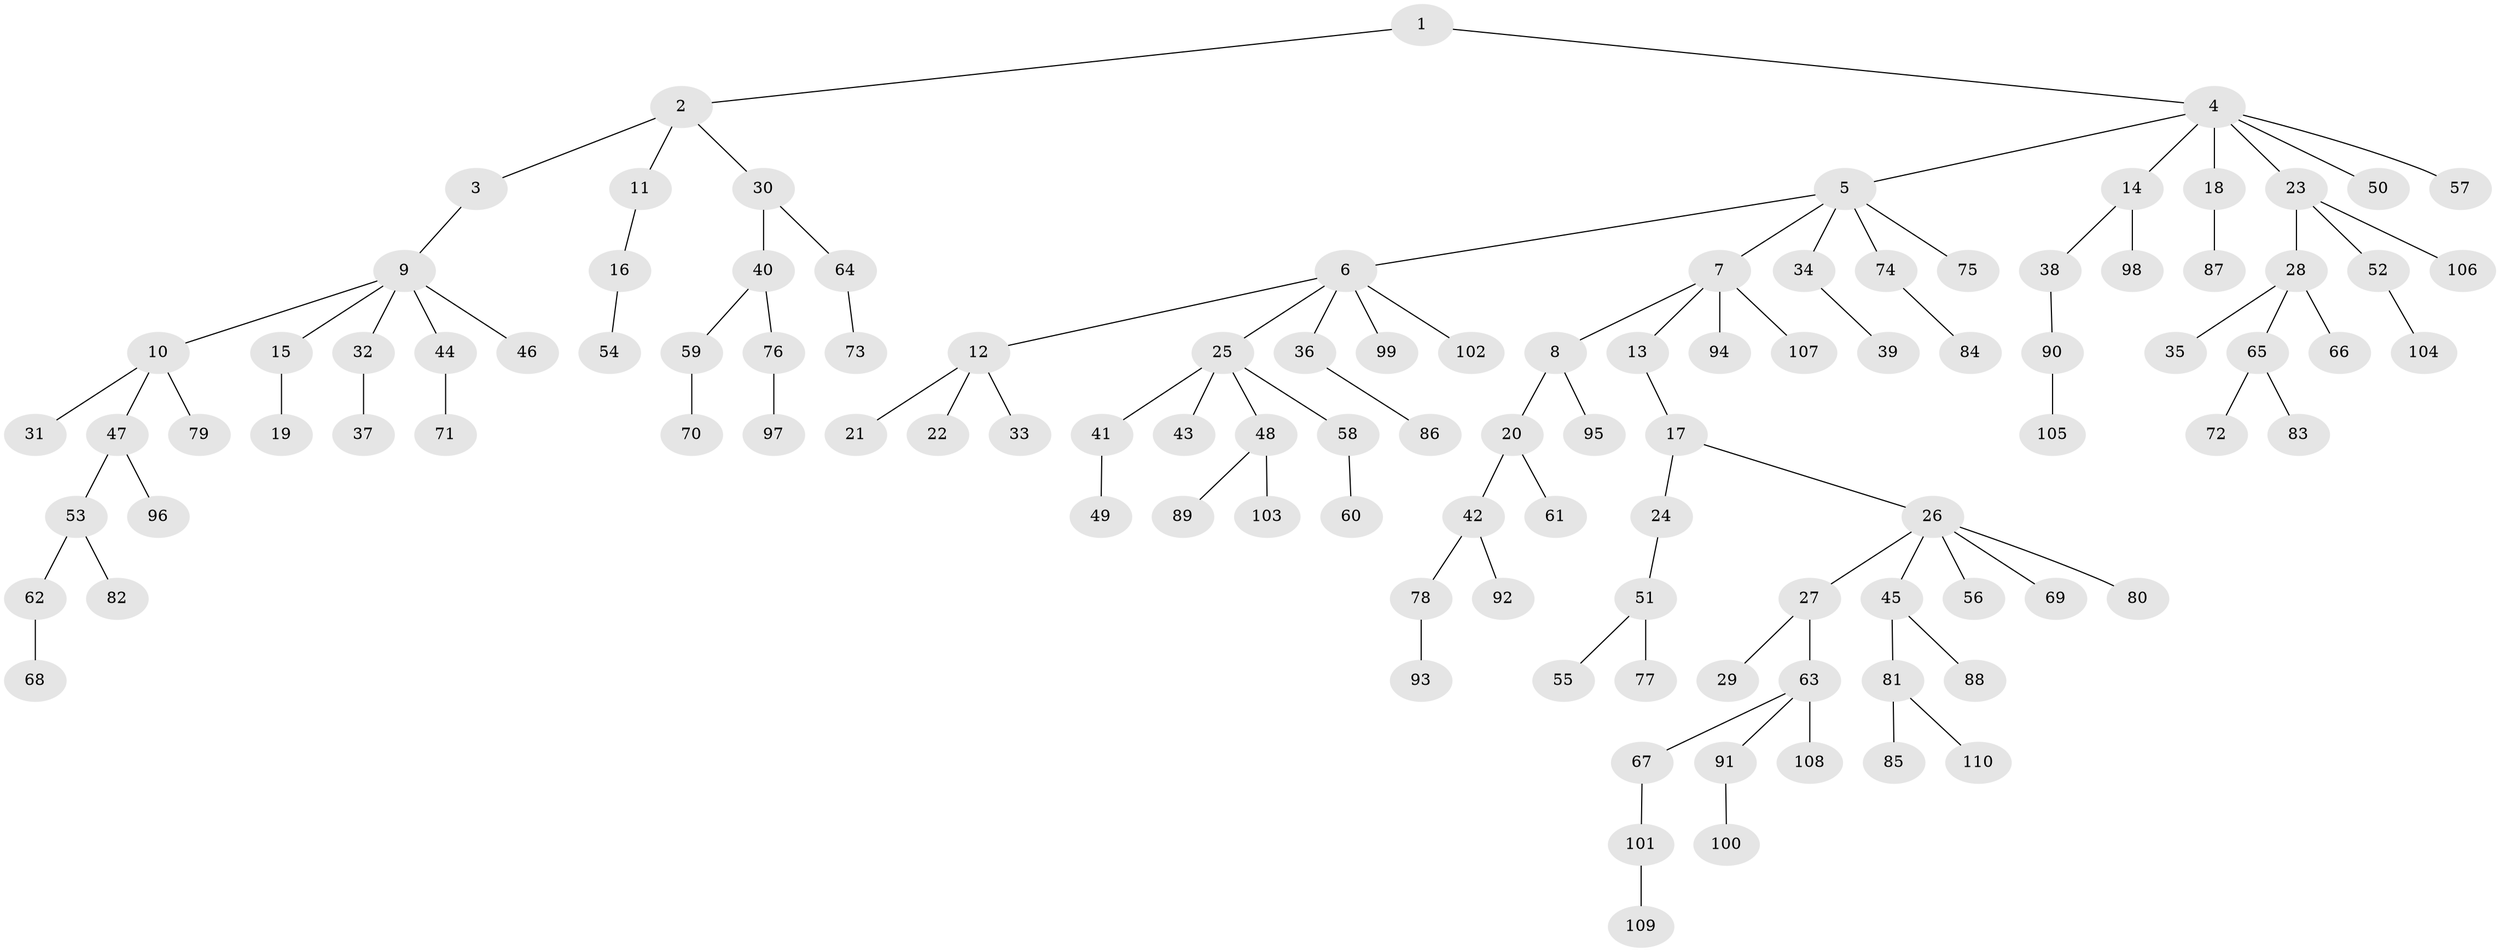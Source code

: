 // Generated by graph-tools (version 1.1) at 2025/02/03/09/25 03:02:17]
// undirected, 110 vertices, 109 edges
graph export_dot {
graph [start="1"]
  node [color=gray90,style=filled];
  1;
  2;
  3;
  4;
  5;
  6;
  7;
  8;
  9;
  10;
  11;
  12;
  13;
  14;
  15;
  16;
  17;
  18;
  19;
  20;
  21;
  22;
  23;
  24;
  25;
  26;
  27;
  28;
  29;
  30;
  31;
  32;
  33;
  34;
  35;
  36;
  37;
  38;
  39;
  40;
  41;
  42;
  43;
  44;
  45;
  46;
  47;
  48;
  49;
  50;
  51;
  52;
  53;
  54;
  55;
  56;
  57;
  58;
  59;
  60;
  61;
  62;
  63;
  64;
  65;
  66;
  67;
  68;
  69;
  70;
  71;
  72;
  73;
  74;
  75;
  76;
  77;
  78;
  79;
  80;
  81;
  82;
  83;
  84;
  85;
  86;
  87;
  88;
  89;
  90;
  91;
  92;
  93;
  94;
  95;
  96;
  97;
  98;
  99;
  100;
  101;
  102;
  103;
  104;
  105;
  106;
  107;
  108;
  109;
  110;
  1 -- 2;
  1 -- 4;
  2 -- 3;
  2 -- 11;
  2 -- 30;
  3 -- 9;
  4 -- 5;
  4 -- 14;
  4 -- 18;
  4 -- 23;
  4 -- 50;
  4 -- 57;
  5 -- 6;
  5 -- 7;
  5 -- 34;
  5 -- 74;
  5 -- 75;
  6 -- 12;
  6 -- 25;
  6 -- 36;
  6 -- 99;
  6 -- 102;
  7 -- 8;
  7 -- 13;
  7 -- 94;
  7 -- 107;
  8 -- 20;
  8 -- 95;
  9 -- 10;
  9 -- 15;
  9 -- 32;
  9 -- 44;
  9 -- 46;
  10 -- 31;
  10 -- 47;
  10 -- 79;
  11 -- 16;
  12 -- 21;
  12 -- 22;
  12 -- 33;
  13 -- 17;
  14 -- 38;
  14 -- 98;
  15 -- 19;
  16 -- 54;
  17 -- 24;
  17 -- 26;
  18 -- 87;
  20 -- 42;
  20 -- 61;
  23 -- 28;
  23 -- 52;
  23 -- 106;
  24 -- 51;
  25 -- 41;
  25 -- 43;
  25 -- 48;
  25 -- 58;
  26 -- 27;
  26 -- 45;
  26 -- 56;
  26 -- 69;
  26 -- 80;
  27 -- 29;
  27 -- 63;
  28 -- 35;
  28 -- 65;
  28 -- 66;
  30 -- 40;
  30 -- 64;
  32 -- 37;
  34 -- 39;
  36 -- 86;
  38 -- 90;
  40 -- 59;
  40 -- 76;
  41 -- 49;
  42 -- 78;
  42 -- 92;
  44 -- 71;
  45 -- 81;
  45 -- 88;
  47 -- 53;
  47 -- 96;
  48 -- 89;
  48 -- 103;
  51 -- 55;
  51 -- 77;
  52 -- 104;
  53 -- 62;
  53 -- 82;
  58 -- 60;
  59 -- 70;
  62 -- 68;
  63 -- 67;
  63 -- 91;
  63 -- 108;
  64 -- 73;
  65 -- 72;
  65 -- 83;
  67 -- 101;
  74 -- 84;
  76 -- 97;
  78 -- 93;
  81 -- 85;
  81 -- 110;
  90 -- 105;
  91 -- 100;
  101 -- 109;
}
